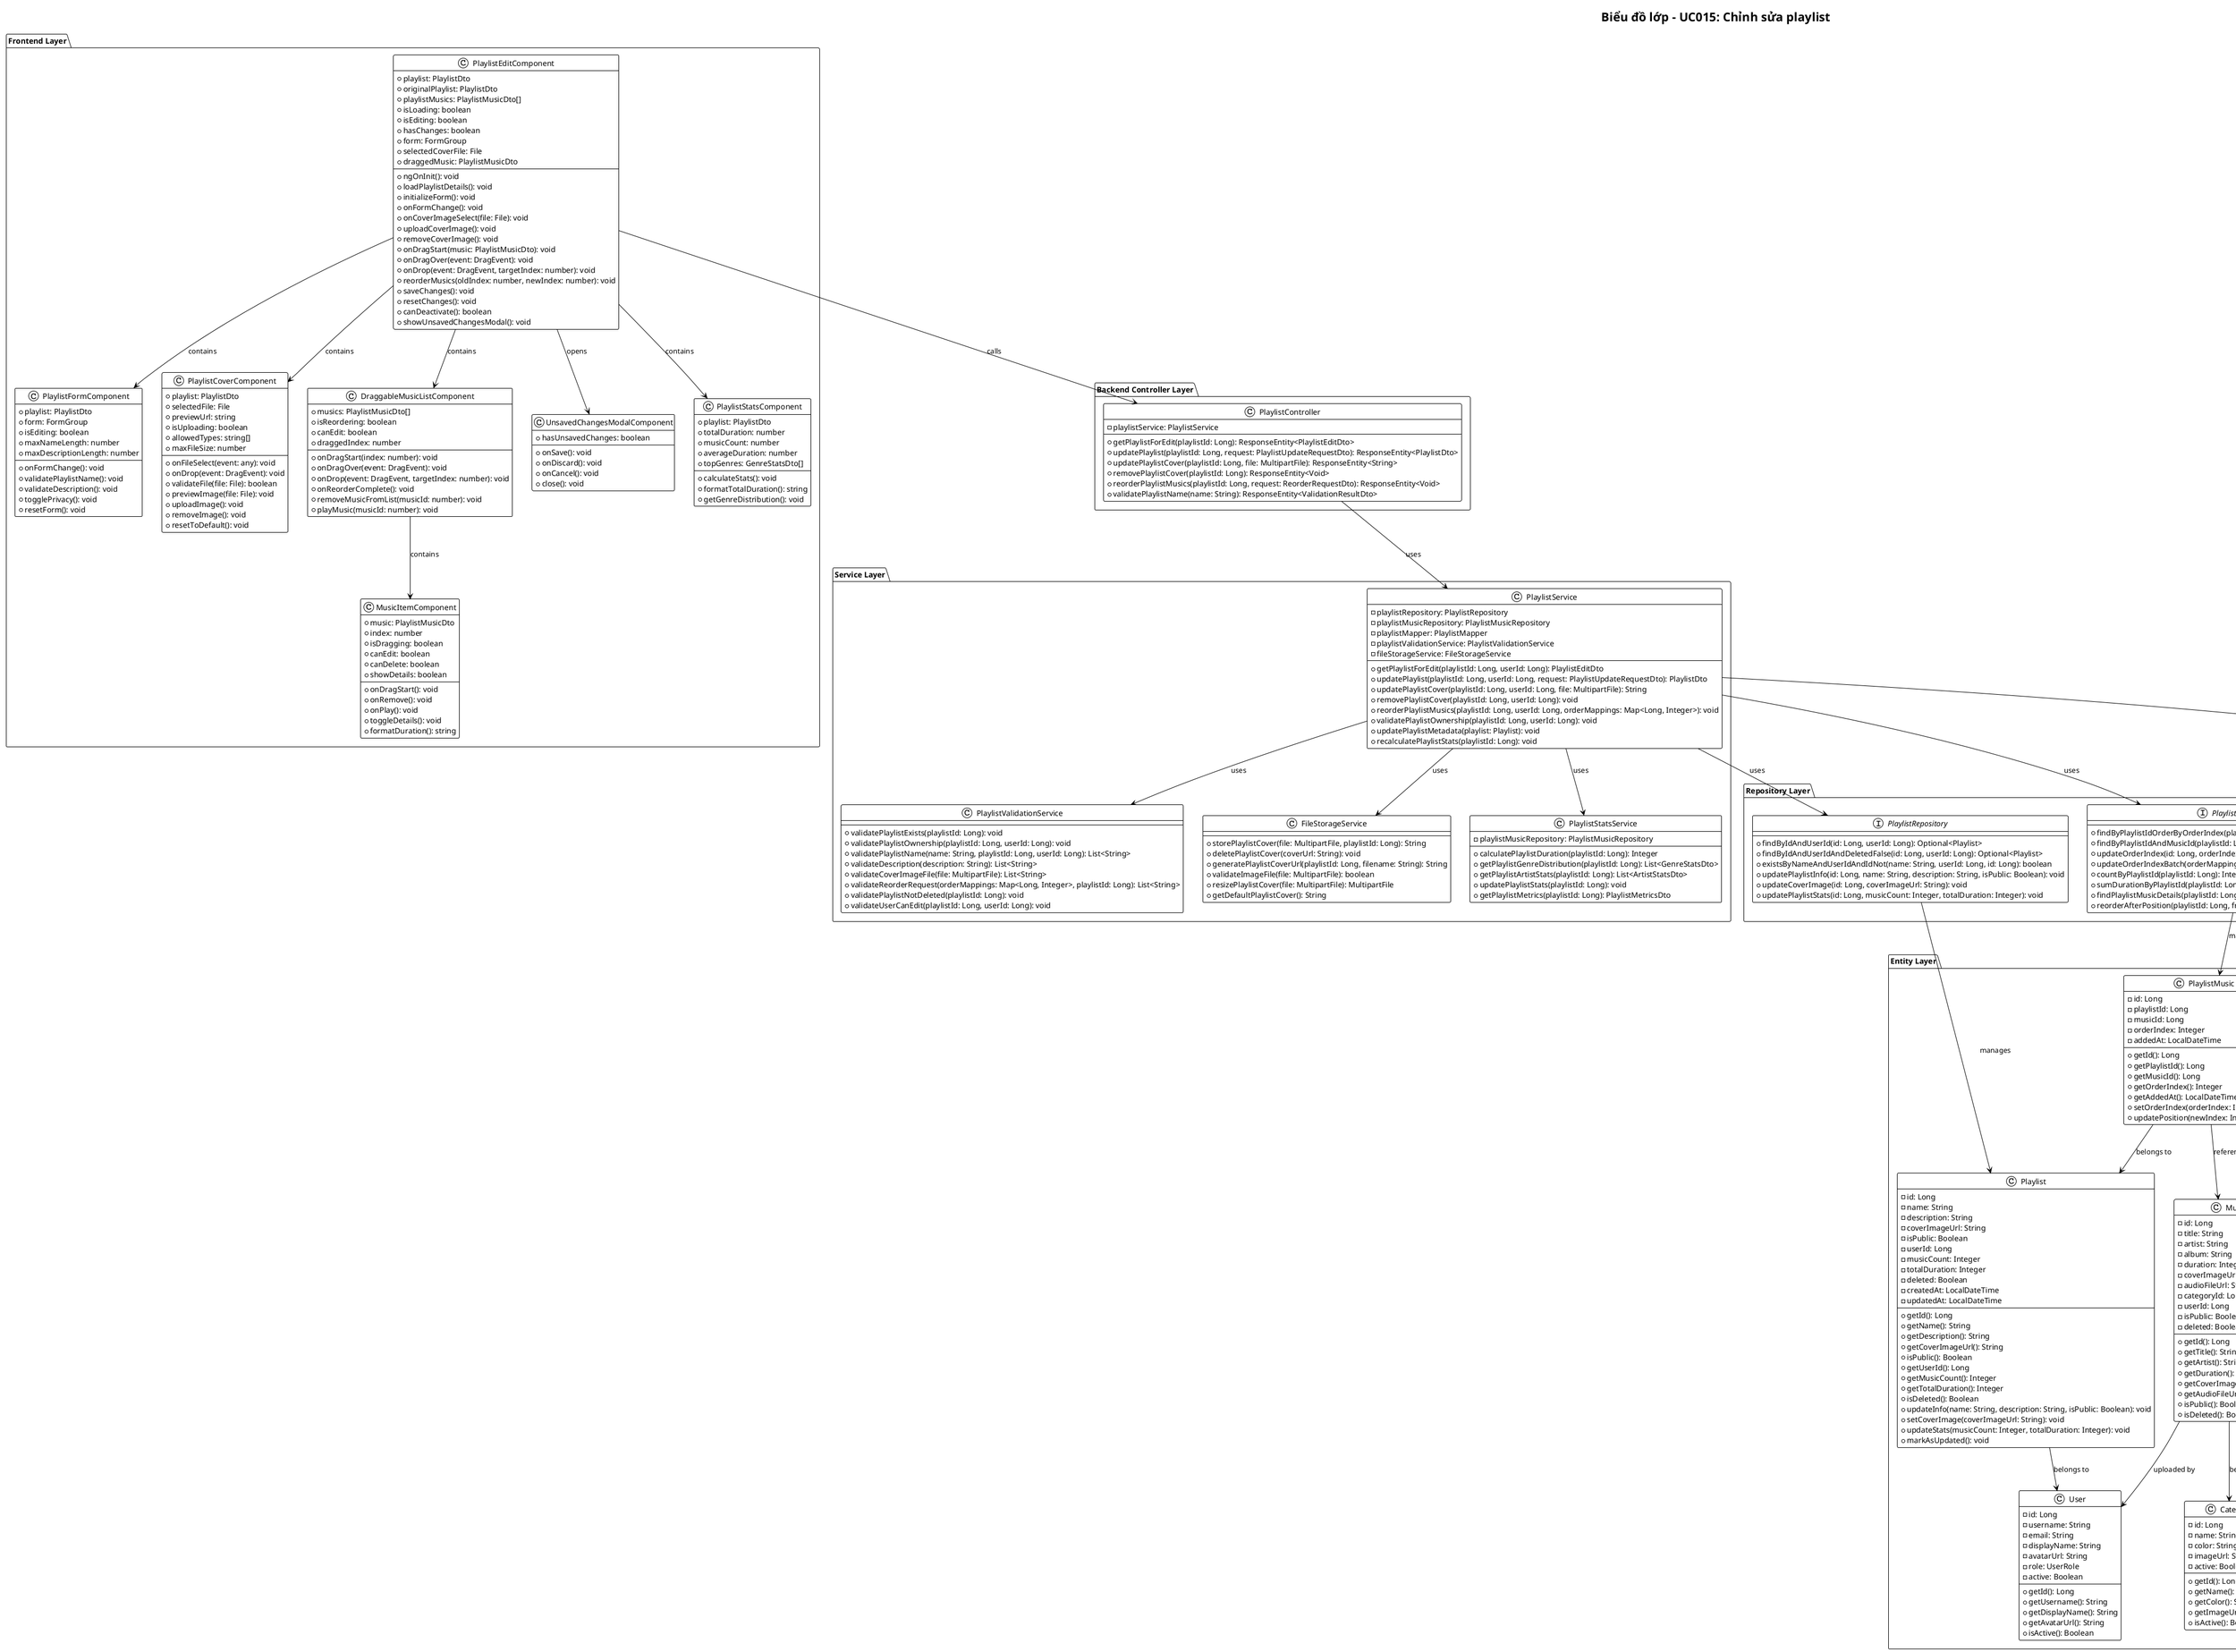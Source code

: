 @startuml UC015-Class-Diagram-Chinh-Sua-Playlist
!theme plain

title Biểu đồ lớp - UC015: Chỉnh sửa playlist

package "Frontend Layer" {
    class PlaylistEditComponent {
        +playlist: PlaylistDto
        +originalPlaylist: PlaylistDto
        +playlistMusics: PlaylistMusicDto[]
        +isLoading: boolean
        +isEditing: boolean
        +hasChanges: boolean
        +form: FormGroup
        +selectedCoverFile: File
        +draggedMusic: PlaylistMusicDto
        +ngOnInit(): void
        +loadPlaylistDetails(): void
        +initializeForm(): void
        +onFormChange(): void
        +onCoverImageSelect(file: File): void
        +uploadCoverImage(): void
        +removeCoverImage(): void
        +onDragStart(music: PlaylistMusicDto): void
        +onDragOver(event: DragEvent): void
        +onDrop(event: DragEvent, targetIndex: number): void
        +reorderMusics(oldIndex: number, newIndex: number): void
        +saveChanges(): void
        +resetChanges(): void
        +canDeactivate(): boolean
        +showUnsavedChangesModal(): void
    }

    class PlaylistFormComponent {
        +playlist: PlaylistDto
        +form: FormGroup
        +isEditing: boolean
        +maxNameLength: number
        +maxDescriptionLength: number
        +onFormChange(): void
        +validatePlaylistName(): void
        +validateDescription(): void
        +togglePrivacy(): void
        +resetForm(): void
    }

    class PlaylistCoverComponent {
        +playlist: PlaylistDto
        +selectedFile: File
        +previewUrl: string
        +isUploading: boolean
        +allowedTypes: string[]
        +maxFileSize: number
        +onFileSelect(event: any): void
        +onDrop(event: DragEvent): void
        +validateFile(file: File): boolean
        +previewImage(file: File): void
        +uploadImage(): void
        +removeImage(): void
        +resetToDefault(): void
    }

    class DraggableMusicListComponent {
        +musics: PlaylistMusicDto[]
        +isReordering: boolean
        +canEdit: boolean
        +draggedIndex: number
        +onDragStart(index: number): void
        +onDragOver(event: DragEvent): void
        +onDrop(event: DragEvent, targetIndex: number): void
        +onReorderComplete(): void
        +removeMusicFromList(musicId: number): void
        +playMusic(musicId: number): void
    }

    class MusicItemComponent {
        +music: PlaylistMusicDto
        +index: number
        +isDragging: boolean
        +canEdit: boolean
        +canDelete: boolean
        +showDetails: boolean
        +onDragStart(): void
        +onRemove(): void
        +onPlay(): void
        +toggleDetails(): void
        +formatDuration(): string
    }

    class UnsavedChangesModalComponent {
        +hasUnsavedChanges: boolean
        +onSave(): void
        +onDiscard(): void
        +onCancel(): void
        +close(): void
    }

    class PlaylistStatsComponent {
        +playlist: PlaylistDto
        +totalDuration: number
        +musicCount: number
        +averageDuration: number
        +topGenres: GenreStatsDto[]
        +calculateStats(): void
        +formatTotalDuration(): string
        +getGenreDistribution(): void
    }
}

package "Backend Controller Layer" {
    class PlaylistController {
        -playlistService: PlaylistService
        +getPlaylistForEdit(playlistId: Long): ResponseEntity<PlaylistEditDto>
        +updatePlaylist(playlistId: Long, request: PlaylistUpdateRequestDto): ResponseEntity<PlaylistDto>
        +updatePlaylistCover(playlistId: Long, file: MultipartFile): ResponseEntity<String>
        +removePlaylistCover(playlistId: Long): ResponseEntity<Void>
        +reorderPlaylistMusics(playlistId: Long, request: ReorderRequestDto): ResponseEntity<Void>
        +validatePlaylistName(name: String): ResponseEntity<ValidationResultDto>
    }
}

package "Service Layer" {
    class PlaylistService {
        -playlistRepository: PlaylistRepository
        -playlistMusicRepository: PlaylistMusicRepository
        -playlistMapper: PlaylistMapper
        -playlistValidationService: PlaylistValidationService
        -fileStorageService: FileStorageService
        +getPlaylistForEdit(playlistId: Long, userId: Long): PlaylistEditDto
        +updatePlaylist(playlistId: Long, userId: Long, request: PlaylistUpdateRequestDto): PlaylistDto
        +updatePlaylistCover(playlistId: Long, userId: Long, file: MultipartFile): String
        +removePlaylistCover(playlistId: Long, userId: Long): void
        +reorderPlaylistMusics(playlistId: Long, userId: Long, orderMappings: Map<Long, Integer>): void
        +validatePlaylistOwnership(playlistId: Long, userId: Long): void
        +updatePlaylistMetadata(playlist: Playlist): void
        +recalculatePlaylistStats(playlistId: Long): void
    }

    class PlaylistValidationService {
        +validatePlaylistExists(playlistId: Long): void
        +validatePlaylistOwnership(playlistId: Long, userId: Long): void
        +validatePlaylistName(name: String, playlistId: Long, userId: Long): List<String>
        +validateDescription(description: String): List<String>
        +validateCoverImageFile(file: MultipartFile): List<String>
        +validateReorderRequest(orderMappings: Map<Long, Integer>, playlistId: Long): List<String>
        +validatePlaylistNotDeleted(playlistId: Long): void
        +validateUserCanEdit(playlistId: Long, userId: Long): void
    }

    class FileStorageService {
        +storePlaylistCover(file: MultipartFile, playlistId: Long): String
        +deletePlaylistCover(coverUrl: String): void
        +generatePlaylistCoverUrl(playlistId: Long, filename: String): String
        +validateImageFile(file: MultipartFile): boolean
        +resizePlaylistCover(file: MultipartFile): MultipartFile
        +getDefaultPlaylistCover(): String
    }

    class PlaylistStatsService {
        -playlistMusicRepository: PlaylistMusicRepository
        +calculatePlaylistDuration(playlistId: Long): Integer
        +getPlaylistGenreDistribution(playlistId: Long): List<GenreStatsDto>
        +getPlaylistArtistStats(playlistId: Long): List<ArtistStatsDto>
        +updatePlaylistStats(playlistId: Long): void
        +getPlaylistMetrics(playlistId: Long): PlaylistMetricsDto
    }
}

package "Repository Layer" {
    interface PlaylistRepository {
        +findByIdAndUserId(id: Long, userId: Long): Optional<Playlist>
        +findByIdAndUserIdAndDeletedFalse(id: Long, userId: Long): Optional<Playlist>
        +existsByNameAndUserIdAndIdNot(name: String, userId: Long, id: Long): boolean
        +updatePlaylistInfo(id: Long, name: String, description: String, isPublic: Boolean): void
        +updateCoverImage(id: Long, coverImageUrl: String): void
        +updatePlaylistStats(id: Long, musicCount: Integer, totalDuration: Integer): void
    }

    interface PlaylistMusicRepository {
        +findByPlaylistIdOrderByOrderIndex(playlistId: Long): List<PlaylistMusic>
        +findByPlaylistIdAndMusicId(playlistId: Long, musicId: Long): Optional<PlaylistMusic>
        +updateOrderIndex(id: Long, orderIndex: Integer): void
        +updateOrderIndexBatch(orderMappings: Map<Long, Integer>): void
        +countByPlaylistId(playlistId: Long): Integer
        +sumDurationByPlaylistId(playlistId: Long): Integer
        +findPlaylistMusicDetails(playlistId: Long): List<Object[]>
        +reorderAfterPosition(playlistId: Long, fromPosition: Integer): void
    }
}

package "Entity Layer" {
    class Playlist {
        -id: Long
        -name: String
        -description: String
        -coverImageUrl: String
        -isPublic: Boolean
        -userId: Long
        -musicCount: Integer
        -totalDuration: Integer
        -deleted: Boolean
        -createdAt: LocalDateTime
        -updatedAt: LocalDateTime
        +getId(): Long
        +getName(): String
        +getDescription(): String
        +getCoverImageUrl(): String
        +isPublic(): Boolean
        +getUserId(): Long
        +getMusicCount(): Integer
        +getTotalDuration(): Integer
        +isDeleted(): Boolean
        +updateInfo(name: String, description: String, isPublic: Boolean): void
        +setCoverImage(coverImageUrl: String): void
        +updateStats(musicCount: Integer, totalDuration: Integer): void
        +markAsUpdated(): void
    }

    class PlaylistMusic {
        -id: Long
        -playlistId: Long
        -musicId: Long
        -orderIndex: Integer
        -addedAt: LocalDateTime
        +getId(): Long
        +getPlaylistId(): Long
        +getMusicId(): Long
        +getOrderIndex(): Integer
        +getAddedAt(): LocalDateTime
        +setOrderIndex(orderIndex: Integer): void
        +updatePosition(newIndex: Integer): void
    }

    class Music {
        -id: Long
        -title: String
        -artist: String
        -album: String
        -duration: Integer
        -coverImageUrl: String
        -audioFileUrl: String
        -categoryId: Long
        -userId: Long
        -isPublic: Boolean
        -deleted: Boolean
        +getId(): Long
        +getTitle(): String
        +getArtist(): String
        +getDuration(): Integer
        +getCoverImageUrl(): String
        +getAudioFileUrl(): String
        +isPublic(): Boolean
        +isDeleted(): Boolean
    }

    class User {
        -id: Long
        -username: String
        -email: String
        -displayName: String
        -avatarUrl: String
        -role: UserRole
        -active: Boolean
        +getId(): Long
        +getUsername(): String
        +getDisplayName(): String
        +getAvatarUrl(): String
        +isActive(): Boolean
    }

    class Category {
        -id: Long
        -name: String
        -color: String
        -imageUrl: String
        -active: Boolean
        +getId(): Long
        +getName(): String
        +getColor(): String
        +getImageUrl(): String
        +isActive(): Boolean
    }
}

package "DTO Layer" {
    class PlaylistEditDto {
        +id: Long
        +name: String
        +description: String
        +coverImageUrl: String
        +isPublic: Boolean
        +musicCount: Integer
        +totalDuration: Integer
        +musics: List<PlaylistMusicDto>
        +owner: UserDto
        +canEdit: Boolean
        +canDelete: Boolean
        +createdAt: LocalDateTime
        +updatedAt: LocalDateTime
    }

    class PlaylistDto {
        +id: Long
        +name: String
        +description: String
        +coverImageUrl: String
        +isPublic: Boolean
        +musicCount: Integer
        +totalDuration: Integer
        +owner: UserDto
        +canEdit: Boolean
        +canDelete: Boolean
        +createdAt: LocalDateTime
        +formattedDuration: String
    }

    class PlaylistMusicDto {
        +id: Long
        +music: MusicDto
        +orderIndex: Integer
        +addedAt: LocalDateTime
        +canRemove: Boolean
        +canReorder: Boolean
        +addedAtFormatted: String
    }

    class PlaylistUpdateRequestDto {
        +name: String
        +description: String
        +isPublic: Boolean
        +coverImageUrl: String
    }

    class ReorderRequestDto {
        +orderMappings: Map<Long, Integer>
        +playlistId: Long
    }

    class MusicDto {
        +id: Long
        +title: String
        +artist: String
        +album: String
        +duration: Integer
        +coverImageUrl: String
        +audioFileUrl: String
        +category: CategoryDto
        +uploader: UserDto
        +viewCount: Long
        +favoriteCount: Long
        +isFavorite: Boolean
        +durationFormatted: String
    }

    class ValidationResultDto {
        +isValid: Boolean
        +errors: List<String>
        +warnings: List<String>
    }

    class GenreStatsDto {
        +genreName: String
        +musicCount: Integer
        +totalDuration: Integer
        +percentage: Double
        +color: String
    }

    class ArtistStatsDto {
        +artistName: String
        +musicCount: Integer
        +totalDuration: Integer
        +percentage: Double
    }

    class PlaylistMetricsDto {
        +totalDuration: Integer
        +musicCount: Integer
        +averageDuration: Double
        +genreDistribution: List<GenreStatsDto>
        +artistDistribution: List<ArtistStatsDto>
        +formattedTotalDuration: String
    }

    class UserDto {
        +id: Long
        +username: String
        +displayName: String
        +avatarUrl: String
    }

    class CategoryDto {
        +id: Long
        +name: String
        +color: String
        +imageUrl: String
    }
}

package "Mapper Layer" {
    class PlaylistMapper {
        +toEditDto(playlist: Playlist, musics: List<PlaylistMusic>): PlaylistEditDto
        +toDto(playlist: Playlist): PlaylistDto
        +toEntity(dto: PlaylistUpdateRequestDto): Playlist
        +setUserSpecificFlags(dto: PlaylistEditDto, userId: Long): void
        +formatDuration(duration: Integer): String
        +toDtoList(playlists: List<Playlist>): List<PlaylistDto>
    }

    class PlaylistMusicMapper {
        +toDto(playlistMusic: PlaylistMusic, music: Music): PlaylistMusicDto
        +toDtoList(playlistMusics: List<PlaylistMusic>): List<PlaylistMusicDto>
        +setUserSpecificFlags(dto: PlaylistMusicDto, userId: Long): void
        +formatAddedAt(addedAt: LocalDateTime): String
    }

    class StatsMapper {
        +toGenreStatsDto(genreData: Object[]): GenreStatsDto
        +toArtistStatsDto(artistData: Object[]): ArtistStatsDto
        +toPlaylistMetricsDto(metricsData: Object[]): PlaylistMetricsDto
    }
}

' Relationships
PlaylistEditComponent --> PlaylistFormComponent : contains
PlaylistEditComponent --> PlaylistCoverComponent : contains
PlaylistEditComponent --> DraggableMusicListComponent : contains
PlaylistEditComponent --> PlaylistStatsComponent : contains
PlaylistEditComponent --> UnsavedChangesModalComponent : opens

DraggableMusicListComponent --> MusicItemComponent : contains

PlaylistEditComponent --> PlaylistController : calls

PlaylistController --> PlaylistService : uses

PlaylistService --> PlaylistRepository : uses
PlaylistService --> PlaylistMusicRepository : uses
PlaylistService --> PlaylistMapper : uses
PlaylistService --> PlaylistValidationService : uses
PlaylistService --> FileStorageService : uses
PlaylistService --> PlaylistStatsService : uses

PlaylistRepository --> Playlist : manages
PlaylistMusicRepository --> PlaylistMusic : manages

Playlist --> User : belongs to
PlaylistMusic --> Playlist : belongs to
PlaylistMusic --> Music : references
Music --> Category : belongs to
Music --> User : uploaded by

PlaylistMapper --> PlaylistEditDto : creates
PlaylistMusicMapper --> PlaylistMusicDto : creates
StatsMapper --> GenreStatsDto : creates

@enduml
